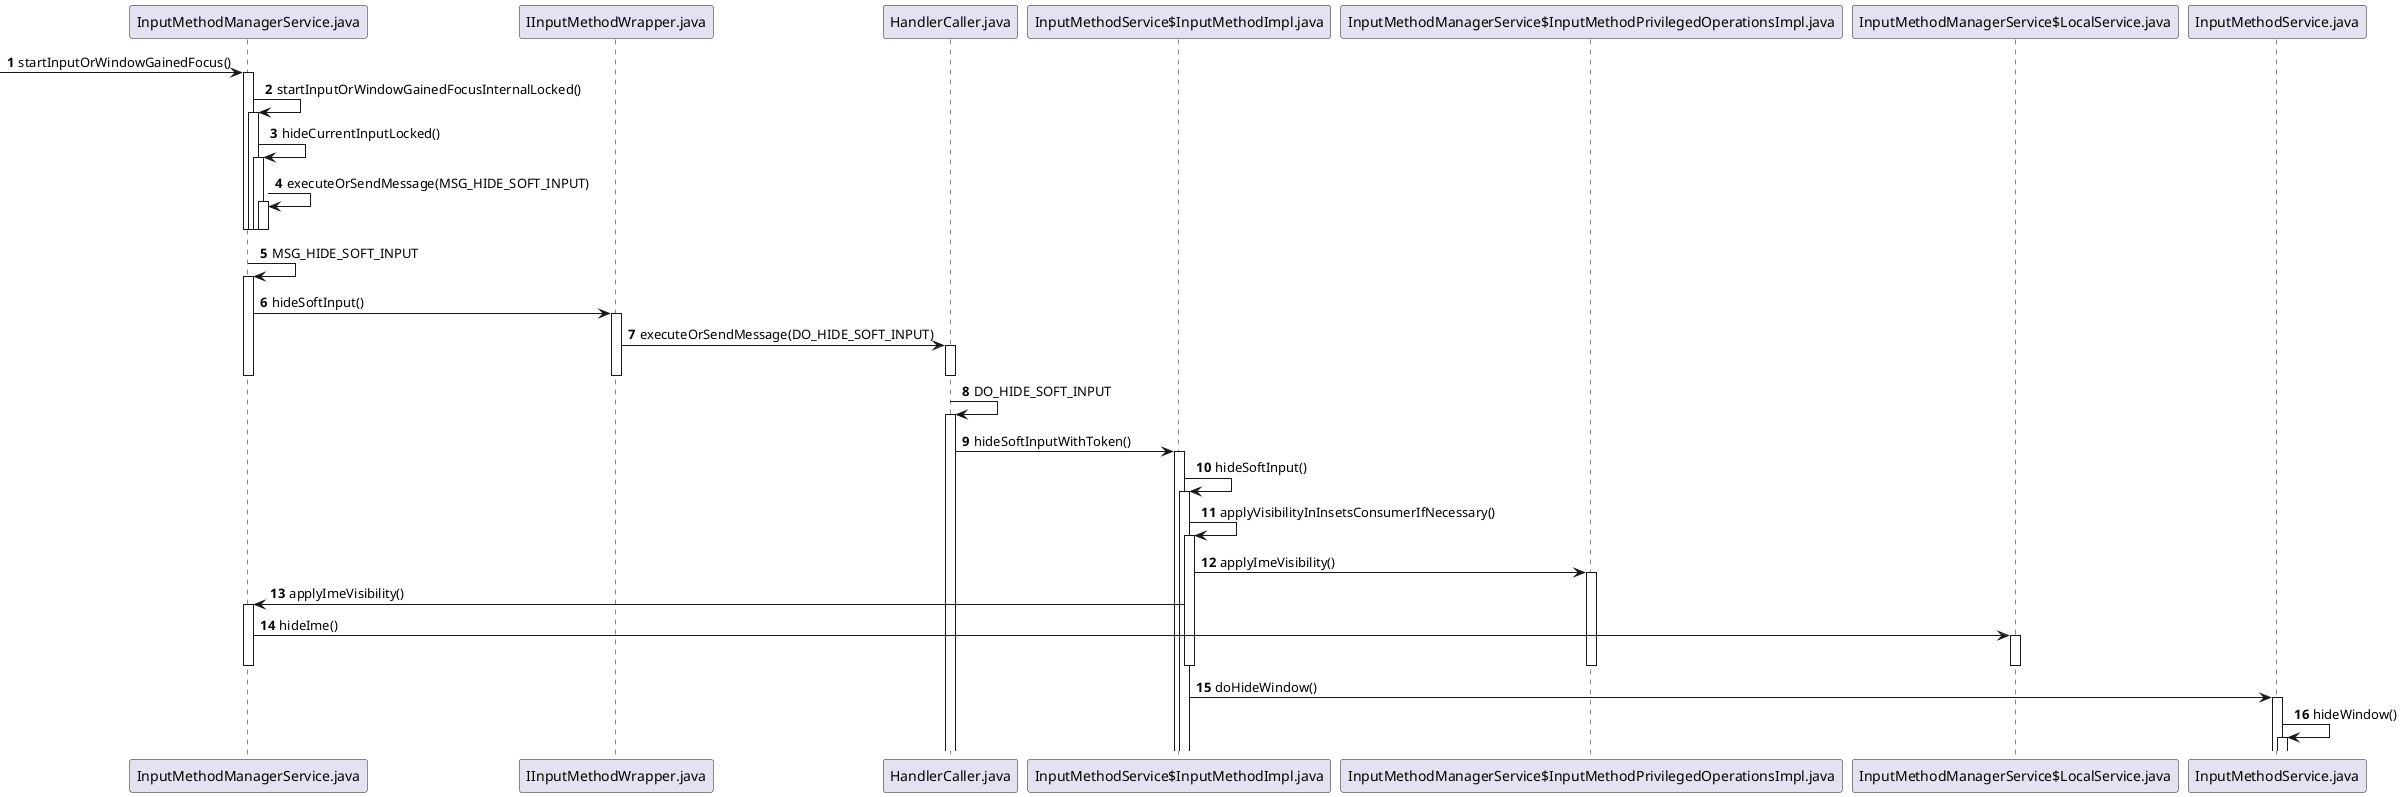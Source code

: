 @startuml
'https://plantuml.com/sequence-diagram

autonumber

-> InputMethodManagerService.java: startInputOrWindowGainedFocus()
activate InputMethodManagerService.java
InputMethodManagerService.java -> InputMethodManagerService.java: startInputOrWindowGainedFocusInternalLocked()
activate InputMethodManagerService.java
InputMethodManagerService.java -> InputMethodManagerService.java: hideCurrentInputLocked()
activate InputMethodManagerService.java
InputMethodManagerService.java -> InputMethodManagerService.java: executeOrSendMessage(MSG_HIDE_SOFT_INPUT)
activate InputMethodManagerService.java
deactivate InputMethodManagerService.java
deactivate InputMethodManagerService.java
deactivate InputMethodManagerService.java
deactivate InputMethodManagerService.java

InputMethodManagerService.java -> InputMethodManagerService.java: MSG_HIDE_SOFT_INPUT
activate InputMethodManagerService.java
InputMethodManagerService.java -> IInputMethodWrapper.java: hideSoftInput()
activate IInputMethodWrapper.java

IInputMethodWrapper.java -> HandlerCaller.java: executeOrSendMessage(DO_HIDE_SOFT_INPUT)
activate HandlerCaller.java
deactivate HandlerCaller.java
deactivate IInputMethodWrapper.java
deactivate InputMethodManagerService.java

HandlerCaller.java -> HandlerCaller.java: DO_HIDE_SOFT_INPUT
activate HandlerCaller.java
HandlerCaller.java -> "InputMethodService$InputMethodImpl.java": hideSoftInputWithToken()
activate "InputMethodService$InputMethodImpl.java"
"InputMethodService$InputMethodImpl.java" -> "InputMethodService$InputMethodImpl.java": hideSoftInput()
activate "InputMethodService$InputMethodImpl.java"
"InputMethodService$InputMethodImpl.java" -> "InputMethodService$InputMethodImpl.java": applyVisibilityInInsetsConsumerIfNecessary()
activate "InputMethodService$InputMethodImpl.java"
"InputMethodService$InputMethodImpl.java" -> "InputMethodManagerService$InputMethodPrivilegedOperationsImpl.java": applyImeVisibility()
activate "InputMethodManagerService$InputMethodPrivilegedOperationsImpl.java"
"InputMethodService$InputMethodImpl.java" -> InputMethodManagerService.java: applyImeVisibility()
activate InputMethodManagerService.java
InputMethodManagerService.java-> "InputMethodManagerService$LocalService.java": hideIme()
activate "InputMethodManagerService$LocalService.java"
deactivate "InputMethodManagerService$LocalService.java"

deactivate "InputMethodManagerService.java"

deactivate "InputMethodService$InputMethodImpl.java"

deactivate "InputMethodManagerService$InputMethodPrivilegedOperationsImpl.java"
"InputMethodService$InputMethodImpl.java" -> InputMethodService.java: doHideWindow()
activate InputMethodService.java
InputMethodService.java -> InputMethodService.java: hideWindow()
activate InputMethodService.java



@enduml